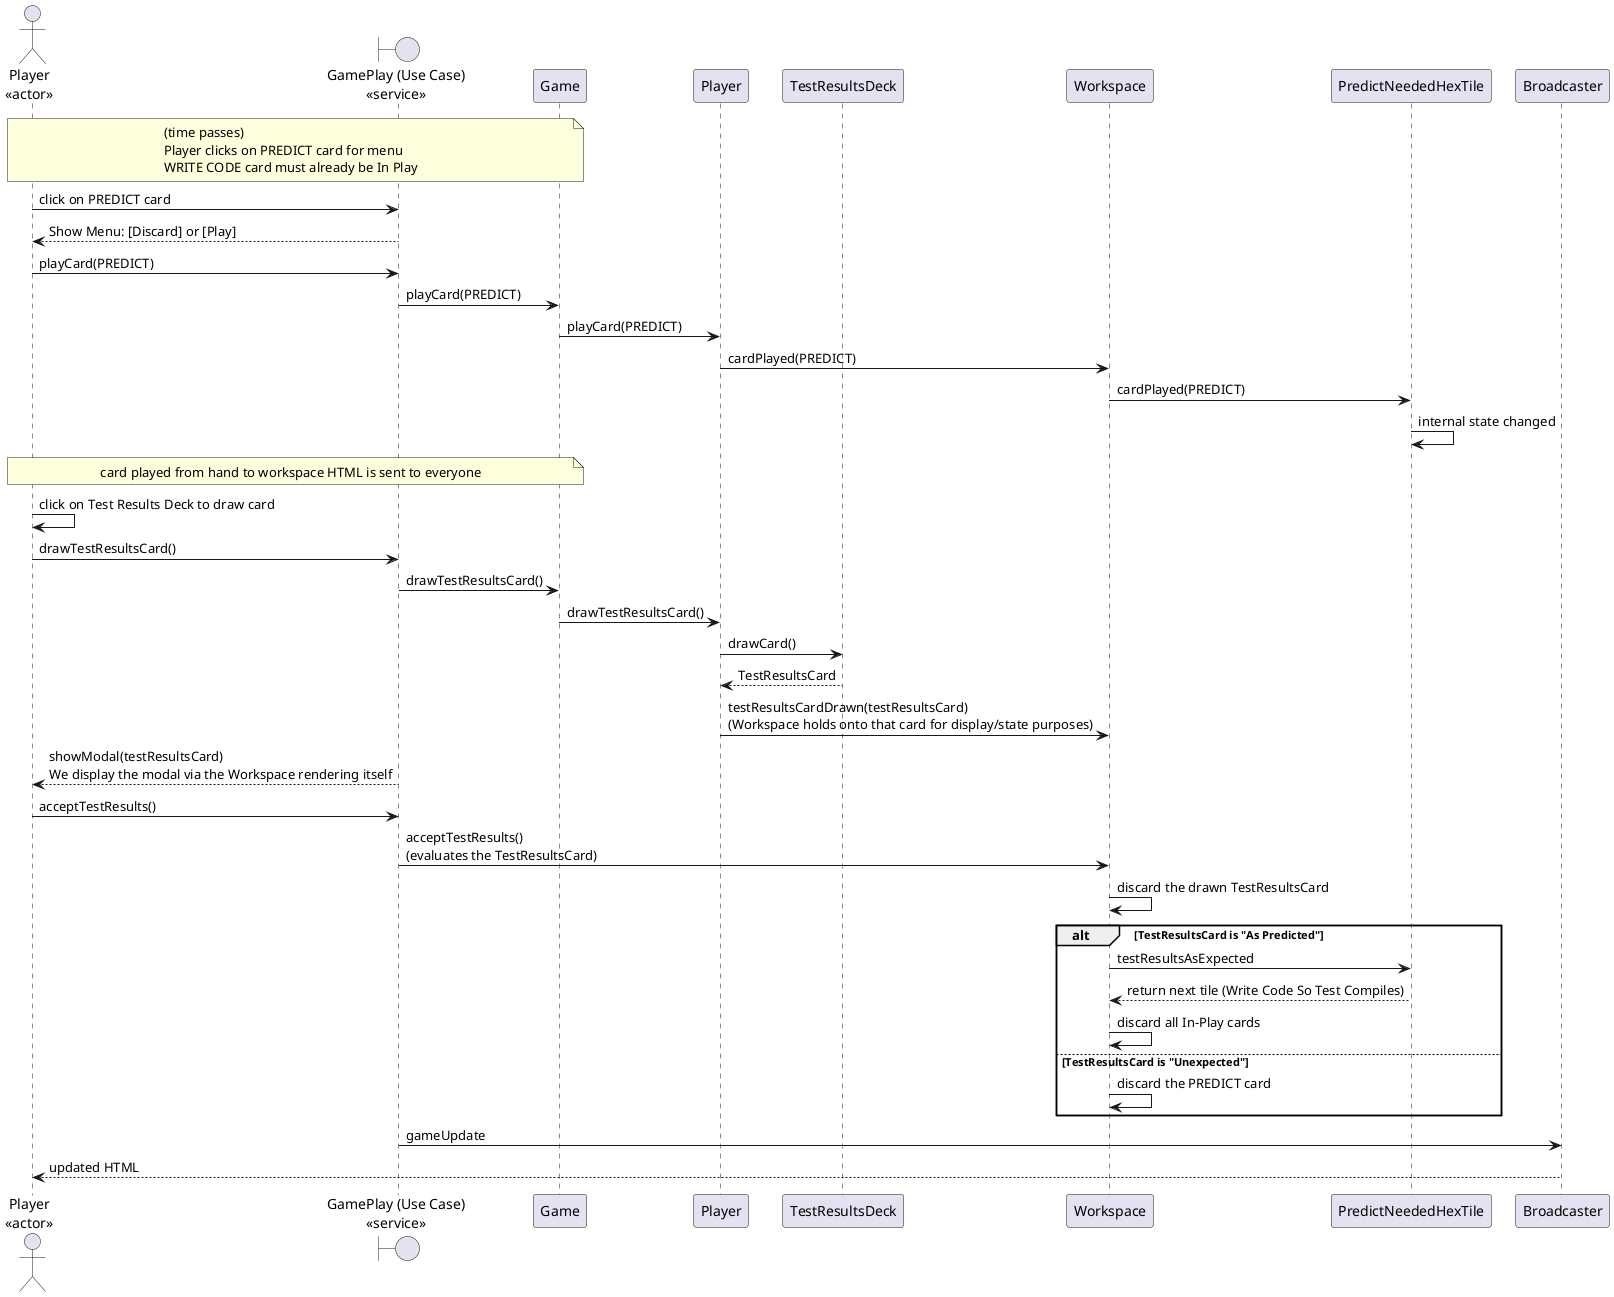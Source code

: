 @startuml
actor "Player\n<<actor>>" as PlayerActor
boundary "GamePlay (Use Case)\n<<service>>" as GamePlay
participant Game
participant Player
participant TestResultsDeck
participant Workspace
participant PredictNeededHexTile

note over PlayerActor, Game: (time passes)\nPlayer clicks on PREDICT card for menu\nWRITE CODE card must already be In Play

PlayerActor -> GamePlay : click on PREDICT card
PlayerActor <-- GamePlay : Show Menu: [Discard] or [Play]
PlayerActor -> GamePlay: playCard(PREDICT)
GamePlay -> Game: playCard(PREDICT)
Game -> Player: playCard(PREDICT)
Player -> Workspace: cardPlayed(PREDICT)
Workspace -> PredictNeededHexTile: cardPlayed(PREDICT)
PredictNeededHexTile -> PredictNeededHexTile: internal state changed
note over PlayerActor, Game: card played from hand to workspace HTML is sent to everyone
PlayerActor -> PlayerActor: click on Test Results Deck to draw card
PlayerActor -> GamePlay: drawTestResultsCard()
GamePlay -> Game: drawTestResultsCard()
Game -> Player:  drawTestResultsCard()
Player -> TestResultsDeck: drawCard()
Player <-- TestResultsDeck: TestResultsCard
Player -> Workspace: testResultsCardDrawn(testResultsCard)\n(Workspace holds onto that card for display/state purposes)
GamePlay --> PlayerActor: showModal(testResultsCard)\nWe display the modal via the Workspace rendering itself
PlayerActor -> GamePlay: acceptTestResults()
GamePlay -> Workspace: acceptTestResults()\n(evaluates the TestResultsCard)
Workspace -> Workspace: discard the drawn TestResultsCard
alt TestResultsCard is "As Predicted"
    Workspace -> PredictNeededHexTile: testResultsAsExpected
    PredictNeededHexTile --> Workspace: return next tile (Write Code So Test Compiles)
    Workspace -> Workspace: discard all In-Play cards
else TestResultsCard is "Unexpected"
    Workspace -> Workspace: discard the PREDICT card
end
GamePlay -> Broadcaster: gameUpdate
Broadcaster --> PlayerActor: updated HTML
@enduml
